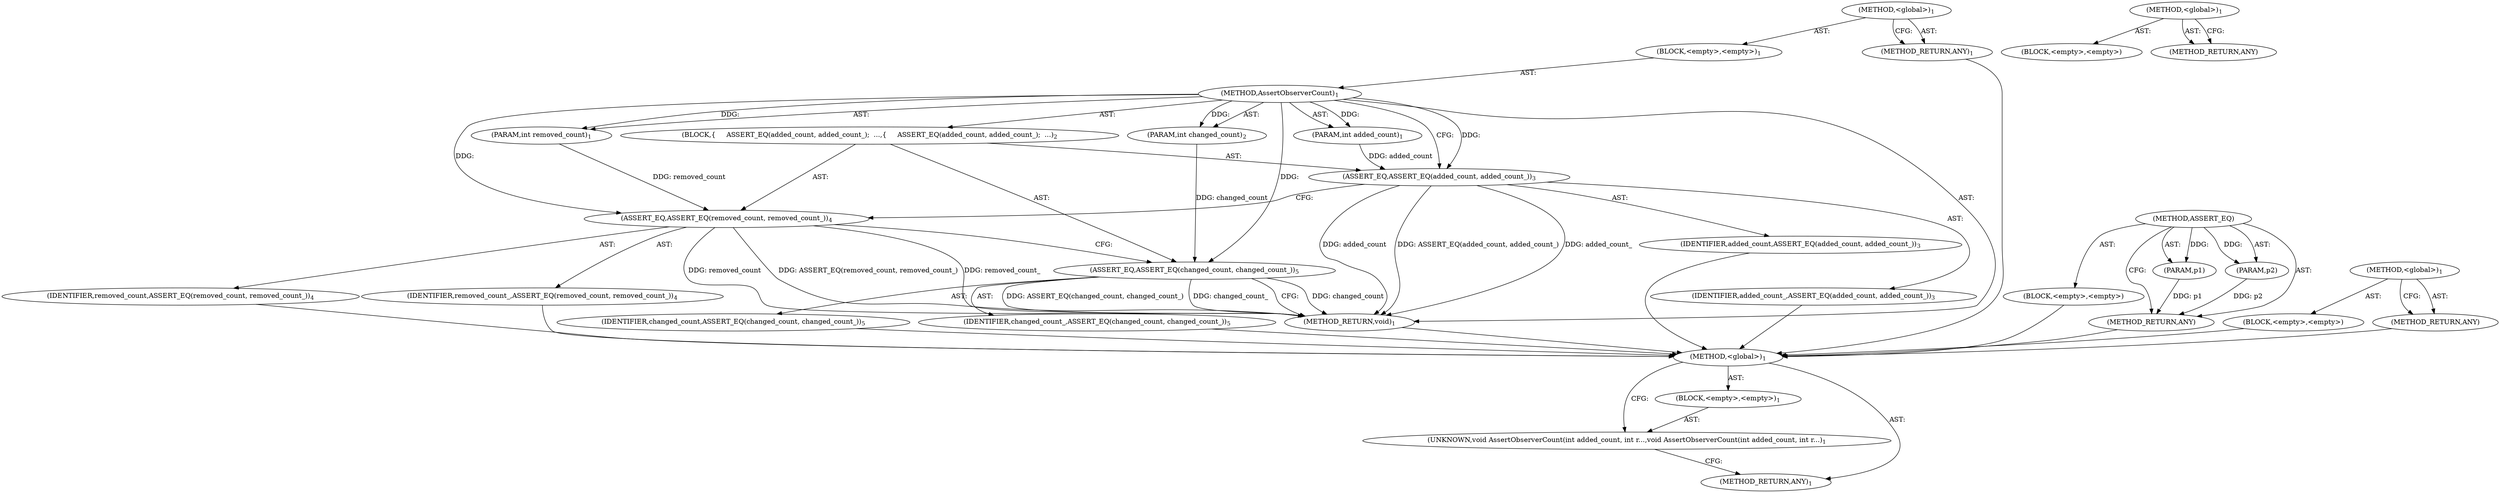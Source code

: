 digraph "&lt;global&gt;" {
vulnerable_6 [label=<(METHOD,&lt;global&gt;)<SUB>1</SUB>>];
vulnerable_7 [label=<(BLOCK,&lt;empty&gt;,&lt;empty&gt;)<SUB>1</SUB>>];
vulnerable_8 [label=<(METHOD,AssertObserverCount)<SUB>1</SUB>>];
vulnerable_9 [label=<(PARAM,int added_count)<SUB>1</SUB>>];
vulnerable_10 [label=<(PARAM,int removed_count)<SUB>1</SUB>>];
vulnerable_11 [label=<(PARAM,int changed_count)<SUB>2</SUB>>];
vulnerable_12 [label=<(BLOCK,{
     ASSERT_EQ(added_count, added_count_);
  ...,{
     ASSERT_EQ(added_count, added_count_);
  ...)<SUB>2</SUB>>];
vulnerable_13 [label=<(ASSERT_EQ,ASSERT_EQ(added_count, added_count_))<SUB>3</SUB>>];
vulnerable_14 [label=<(IDENTIFIER,added_count,ASSERT_EQ(added_count, added_count_))<SUB>3</SUB>>];
vulnerable_15 [label=<(IDENTIFIER,added_count_,ASSERT_EQ(added_count, added_count_))<SUB>3</SUB>>];
vulnerable_16 [label=<(ASSERT_EQ,ASSERT_EQ(removed_count, removed_count_))<SUB>4</SUB>>];
vulnerable_17 [label=<(IDENTIFIER,removed_count,ASSERT_EQ(removed_count, removed_count_))<SUB>4</SUB>>];
vulnerable_18 [label=<(IDENTIFIER,removed_count_,ASSERT_EQ(removed_count, removed_count_))<SUB>4</SUB>>];
vulnerable_19 [label=<(ASSERT_EQ,ASSERT_EQ(changed_count, changed_count_))<SUB>5</SUB>>];
vulnerable_20 [label=<(IDENTIFIER,changed_count,ASSERT_EQ(changed_count, changed_count_))<SUB>5</SUB>>];
vulnerable_21 [label=<(IDENTIFIER,changed_count_,ASSERT_EQ(changed_count, changed_count_))<SUB>5</SUB>>];
vulnerable_22 [label=<(METHOD_RETURN,void)<SUB>1</SUB>>];
vulnerable_24 [label=<(METHOD_RETURN,ANY)<SUB>1</SUB>>];
vulnerable_39 [label=<(METHOD,ASSERT_EQ)>];
vulnerable_40 [label=<(PARAM,p1)>];
vulnerable_41 [label=<(PARAM,p2)>];
vulnerable_42 [label=<(BLOCK,&lt;empty&gt;,&lt;empty&gt;)>];
vulnerable_43 [label=<(METHOD_RETURN,ANY)>];
vulnerable_33 [label=<(METHOD,&lt;global&gt;)<SUB>1</SUB>>];
vulnerable_34 [label=<(BLOCK,&lt;empty&gt;,&lt;empty&gt;)>];
vulnerable_35 [label=<(METHOD_RETURN,ANY)>];
fixed_6 [label=<(METHOD,&lt;global&gt;)<SUB>1</SUB>>];
fixed_7 [label=<(BLOCK,&lt;empty&gt;,&lt;empty&gt;)<SUB>1</SUB>>];
fixed_8 [label=<(UNKNOWN,void AssertObserverCount(int added_count, int r...,void AssertObserverCount(int added_count, int r...)<SUB>1</SUB>>];
fixed_9 [label=<(METHOD_RETURN,ANY)<SUB>1</SUB>>];
fixed_14 [label=<(METHOD,&lt;global&gt;)<SUB>1</SUB>>];
fixed_15 [label=<(BLOCK,&lt;empty&gt;,&lt;empty&gt;)>];
fixed_16 [label=<(METHOD_RETURN,ANY)>];
vulnerable_6 -> vulnerable_7  [key=0, label="AST: "];
vulnerable_6 -> vulnerable_24  [key=0, label="AST: "];
vulnerable_6 -> vulnerable_24  [key=1, label="CFG: "];
vulnerable_7 -> vulnerable_8  [key=0, label="AST: "];
vulnerable_8 -> vulnerable_9  [key=0, label="AST: "];
vulnerable_8 -> vulnerable_9  [key=1, label="DDG: "];
vulnerable_8 -> vulnerable_10  [key=0, label="AST: "];
vulnerable_8 -> vulnerable_10  [key=1, label="DDG: "];
vulnerable_8 -> vulnerable_11  [key=0, label="AST: "];
vulnerable_8 -> vulnerable_11  [key=1, label="DDG: "];
vulnerable_8 -> vulnerable_12  [key=0, label="AST: "];
vulnerable_8 -> vulnerable_22  [key=0, label="AST: "];
vulnerable_8 -> vulnerable_13  [key=0, label="CFG: "];
vulnerable_8 -> vulnerable_13  [key=1, label="DDG: "];
vulnerable_8 -> vulnerable_16  [key=0, label="DDG: "];
vulnerable_8 -> vulnerable_19  [key=0, label="DDG: "];
vulnerable_9 -> vulnerable_13  [key=0, label="DDG: added_count"];
vulnerable_10 -> vulnerable_16  [key=0, label="DDG: removed_count"];
vulnerable_11 -> vulnerable_19  [key=0, label="DDG: changed_count"];
vulnerable_12 -> vulnerable_13  [key=0, label="AST: "];
vulnerable_12 -> vulnerable_16  [key=0, label="AST: "];
vulnerable_12 -> vulnerable_19  [key=0, label="AST: "];
vulnerable_13 -> vulnerable_14  [key=0, label="AST: "];
vulnerable_13 -> vulnerable_15  [key=0, label="AST: "];
vulnerable_13 -> vulnerable_16  [key=0, label="CFG: "];
vulnerable_13 -> vulnerable_22  [key=0, label="DDG: added_count"];
vulnerable_13 -> vulnerable_22  [key=1, label="DDG: ASSERT_EQ(added_count, added_count_)"];
vulnerable_13 -> vulnerable_22  [key=2, label="DDG: added_count_"];
vulnerable_14 -> fixed_6  [key=0];
vulnerable_15 -> fixed_6  [key=0];
vulnerable_16 -> vulnerable_17  [key=0, label="AST: "];
vulnerable_16 -> vulnerable_18  [key=0, label="AST: "];
vulnerable_16 -> vulnerable_19  [key=0, label="CFG: "];
vulnerable_16 -> vulnerable_22  [key=0, label="DDG: removed_count"];
vulnerable_16 -> vulnerable_22  [key=1, label="DDG: ASSERT_EQ(removed_count, removed_count_)"];
vulnerable_16 -> vulnerable_22  [key=2, label="DDG: removed_count_"];
vulnerable_17 -> fixed_6  [key=0];
vulnerable_18 -> fixed_6  [key=0];
vulnerable_19 -> vulnerable_20  [key=0, label="AST: "];
vulnerable_19 -> vulnerable_21  [key=0, label="AST: "];
vulnerable_19 -> vulnerable_22  [key=0, label="CFG: "];
vulnerable_19 -> vulnerable_22  [key=1, label="DDG: changed_count"];
vulnerable_19 -> vulnerable_22  [key=2, label="DDG: ASSERT_EQ(changed_count, changed_count_)"];
vulnerable_19 -> vulnerable_22  [key=3, label="DDG: changed_count_"];
vulnerable_20 -> fixed_6  [key=0];
vulnerable_21 -> fixed_6  [key=0];
vulnerable_22 -> fixed_6  [key=0];
vulnerable_24 -> fixed_6  [key=0];
vulnerable_39 -> vulnerable_40  [key=0, label="AST: "];
vulnerable_39 -> vulnerable_40  [key=1, label="DDG: "];
vulnerable_39 -> vulnerable_42  [key=0, label="AST: "];
vulnerable_39 -> vulnerable_41  [key=0, label="AST: "];
vulnerable_39 -> vulnerable_41  [key=1, label="DDG: "];
vulnerable_39 -> vulnerable_43  [key=0, label="AST: "];
vulnerable_39 -> vulnerable_43  [key=1, label="CFG: "];
vulnerable_40 -> vulnerable_43  [key=0, label="DDG: p1"];
vulnerable_41 -> vulnerable_43  [key=0, label="DDG: p2"];
vulnerable_42 -> fixed_6  [key=0];
vulnerable_43 -> fixed_6  [key=0];
vulnerable_33 -> vulnerable_34  [key=0, label="AST: "];
vulnerable_33 -> vulnerable_35  [key=0, label="AST: "];
vulnerable_33 -> vulnerable_35  [key=1, label="CFG: "];
vulnerable_34 -> fixed_6  [key=0];
vulnerable_35 -> fixed_6  [key=0];
fixed_6 -> fixed_7  [key=0, label="AST: "];
fixed_6 -> fixed_9  [key=0, label="AST: "];
fixed_6 -> fixed_8  [key=0, label="CFG: "];
fixed_7 -> fixed_8  [key=0, label="AST: "];
fixed_8 -> fixed_9  [key=0, label="CFG: "];
fixed_14 -> fixed_15  [key=0, label="AST: "];
fixed_14 -> fixed_16  [key=0, label="AST: "];
fixed_14 -> fixed_16  [key=1, label="CFG: "];
}
